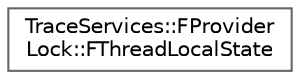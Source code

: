 digraph "Graphical Class Hierarchy"
{
 // INTERACTIVE_SVG=YES
 // LATEX_PDF_SIZE
  bgcolor="transparent";
  edge [fontname=Helvetica,fontsize=10,labelfontname=Helvetica,labelfontsize=10];
  node [fontname=Helvetica,fontsize=10,shape=box,height=0.2,width=0.4];
  rankdir="LR";
  Node0 [id="Node000000",label="TraceServices::FProvider\lLock::FThreadLocalState",height=0.2,width=0.4,color="grey40", fillcolor="white", style="filled",URL="$db/df5/structTraceServices_1_1FProviderLock_1_1FThreadLocalState.html",tooltip=" "];
}
